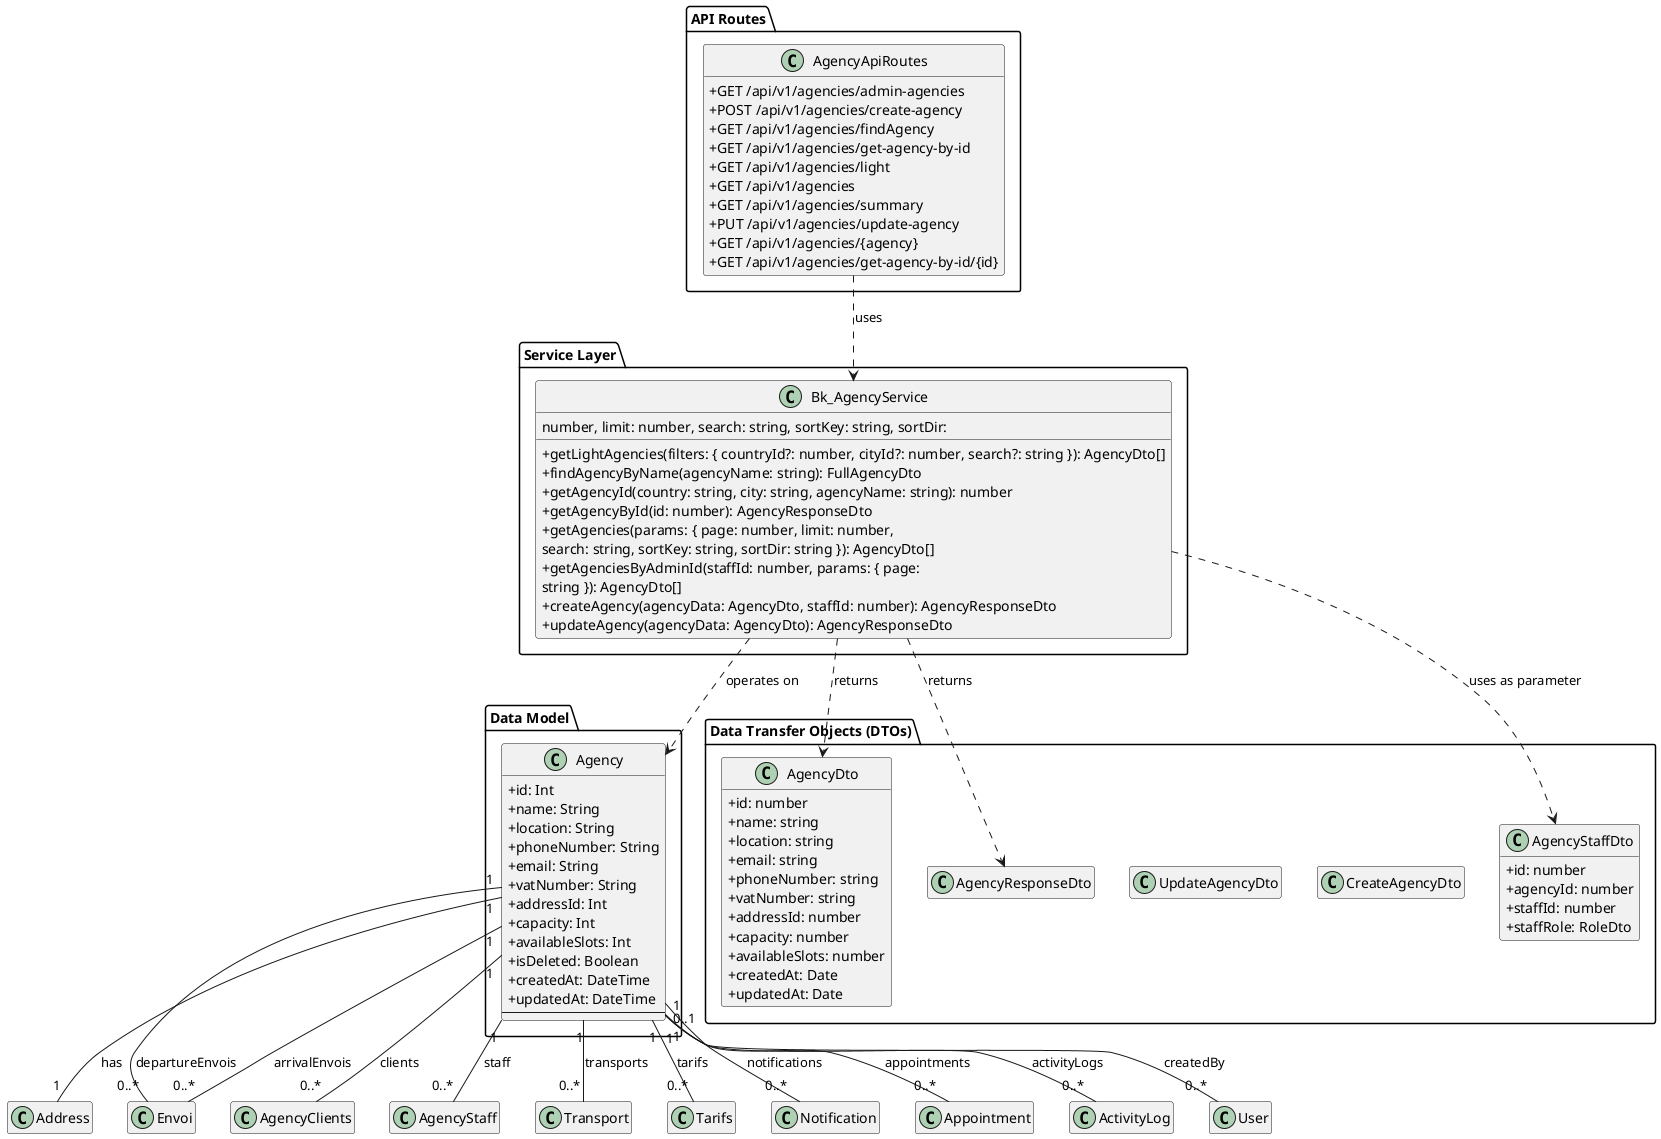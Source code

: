 @startuml
  ' Diagramme de Classe pour le domaine Agence (Agency)

  skinparam classAttributeIconSize 0
  hide empty members

  package "Data Model" {
      class Agency {
          + id: Int
          + name: String
          + location: String
          + phoneNumber: String
          + email: String
          + vatNumber: String
          + addressId: Int
          + capacity: Int
          + availableSlots: Int
          + isDeleted: Boolean
          + createdAt: DateTime
          + updatedAt: DateTime
          --
          ' Relations
          ' createdBy: User
          ' arrivalEnvoi: Envoi[]
          ' departureEnvoi: Envoi[]
          ' notifications: Notification[]
          ' appointments: Appointment[]
          ' transports: Transport[]
          ' tarifs: Tarifs[]
          ' address: Address
          ' agencyClients: AgencyClients[]
          ' agencyStaff: AgencyStaff[]
          ' activityLogs: ActivityLog[]
    }
}

package "Data Transfer Objects (DTOs)" {
    class AgencyDto {
        + id: number
        + name: string
        + location: string
        + email: string
        + phoneNumber: string
        + vatNumber: string
        + addressId: number
        + capacity: number
        + availableSlots: number
        + createdAt: Date
        + updatedAt: Date
        ' ... relations comme address
    }

    class CreateAgencyDto {
        ' ... champs pour la création
    }
    class UpdateAgencyDto {
        ' ... champs pour la mise à jour
    }

    class AgencyResponseDto {
        ' ... champs pour la réponse
    }

    class AgencyStaffDto {
        + id: number
        + agencyId: number
        + staffId: number
        + staffRole: RoleDto
    }
}
package "Service Layer" {
    class Bk_AgencyService {
        + getLightAgencies(filters: { countryId?: number, cityId?: number, search?: string }): AgencyDto[]
        + findAgencyByName(agencyName: string): FullAgencyDto
        + getAgencyId(country: string, city: string, agencyName: string): number
        + getAgencyById(id: number): AgencyResponseDto
        + getAgencies(params: { page: number, limit: number,
       search: string, sortKey: string, sortDir: string }): AgencyDto[]
        + getAgenciesByAdminId(staffId: number, params: { page:
       number, limit: number, search: string, sortKey: string, sortDir:
       string }): AgencyDto[]
        + createAgency(agencyData: AgencyDto, staffId: number): AgencyResponseDto
        + updateAgency(agencyData: AgencyDto): AgencyResponseDto
    }
}
package "API Routes" {
    class AgencyApiRoutes {
        + GET /api/v1/agencies/admin-agencies
        + POST /api/v1/agencies/create-agency
        + GET /api/v1/agencies/findAgency
        + GET /api/v1/agencies/get-agency-by-id
        + GET /api/v1/agencies/light
        + GET /api/v1/agencies
        + GET /api/v1/agencies/summary
        + PUT /api/v1/agencies/update-agency
        + GET /api/v1/agencies/{agency}
        + GET /api/v1/agencies/get-agency-by-id/{id}
    }
}
    AgencyApiRoutes ..> Bk_AgencyService : uses
    Bk_AgencyService ..> Agency : operates on
    Bk_AgencyService ..> AgencyDto : returns
    Bk_AgencyService ..> AgencyResponseDto : returns
    Bk_AgencyService ..> AgencyStaffDto : uses as parameter

    Agency "1" -- "1" Address : has
    Agency "1" -- "0..*" Envoi : departureEnvois
    Agency "1" -- "0..*" Envoi : arrivalEnvois
    Agency "1" -- "0..*" AgencyClients : clients
    Agency "1" -- "0..*" AgencyStaff : staff
    Agency "1" -- "0..*" Transport : transports
    Agency "1" -- "0..*" Tarifs : tarifs
    Agency "1" -- "0..*" Notification : notifications
    Agency "1" -- "0..*" Appointment : appointments
    Agency "1" -- "0..*" ActivityLog : activityLogs
    Agency "0..1" -- "0..*" User : createdBy
    @enduml